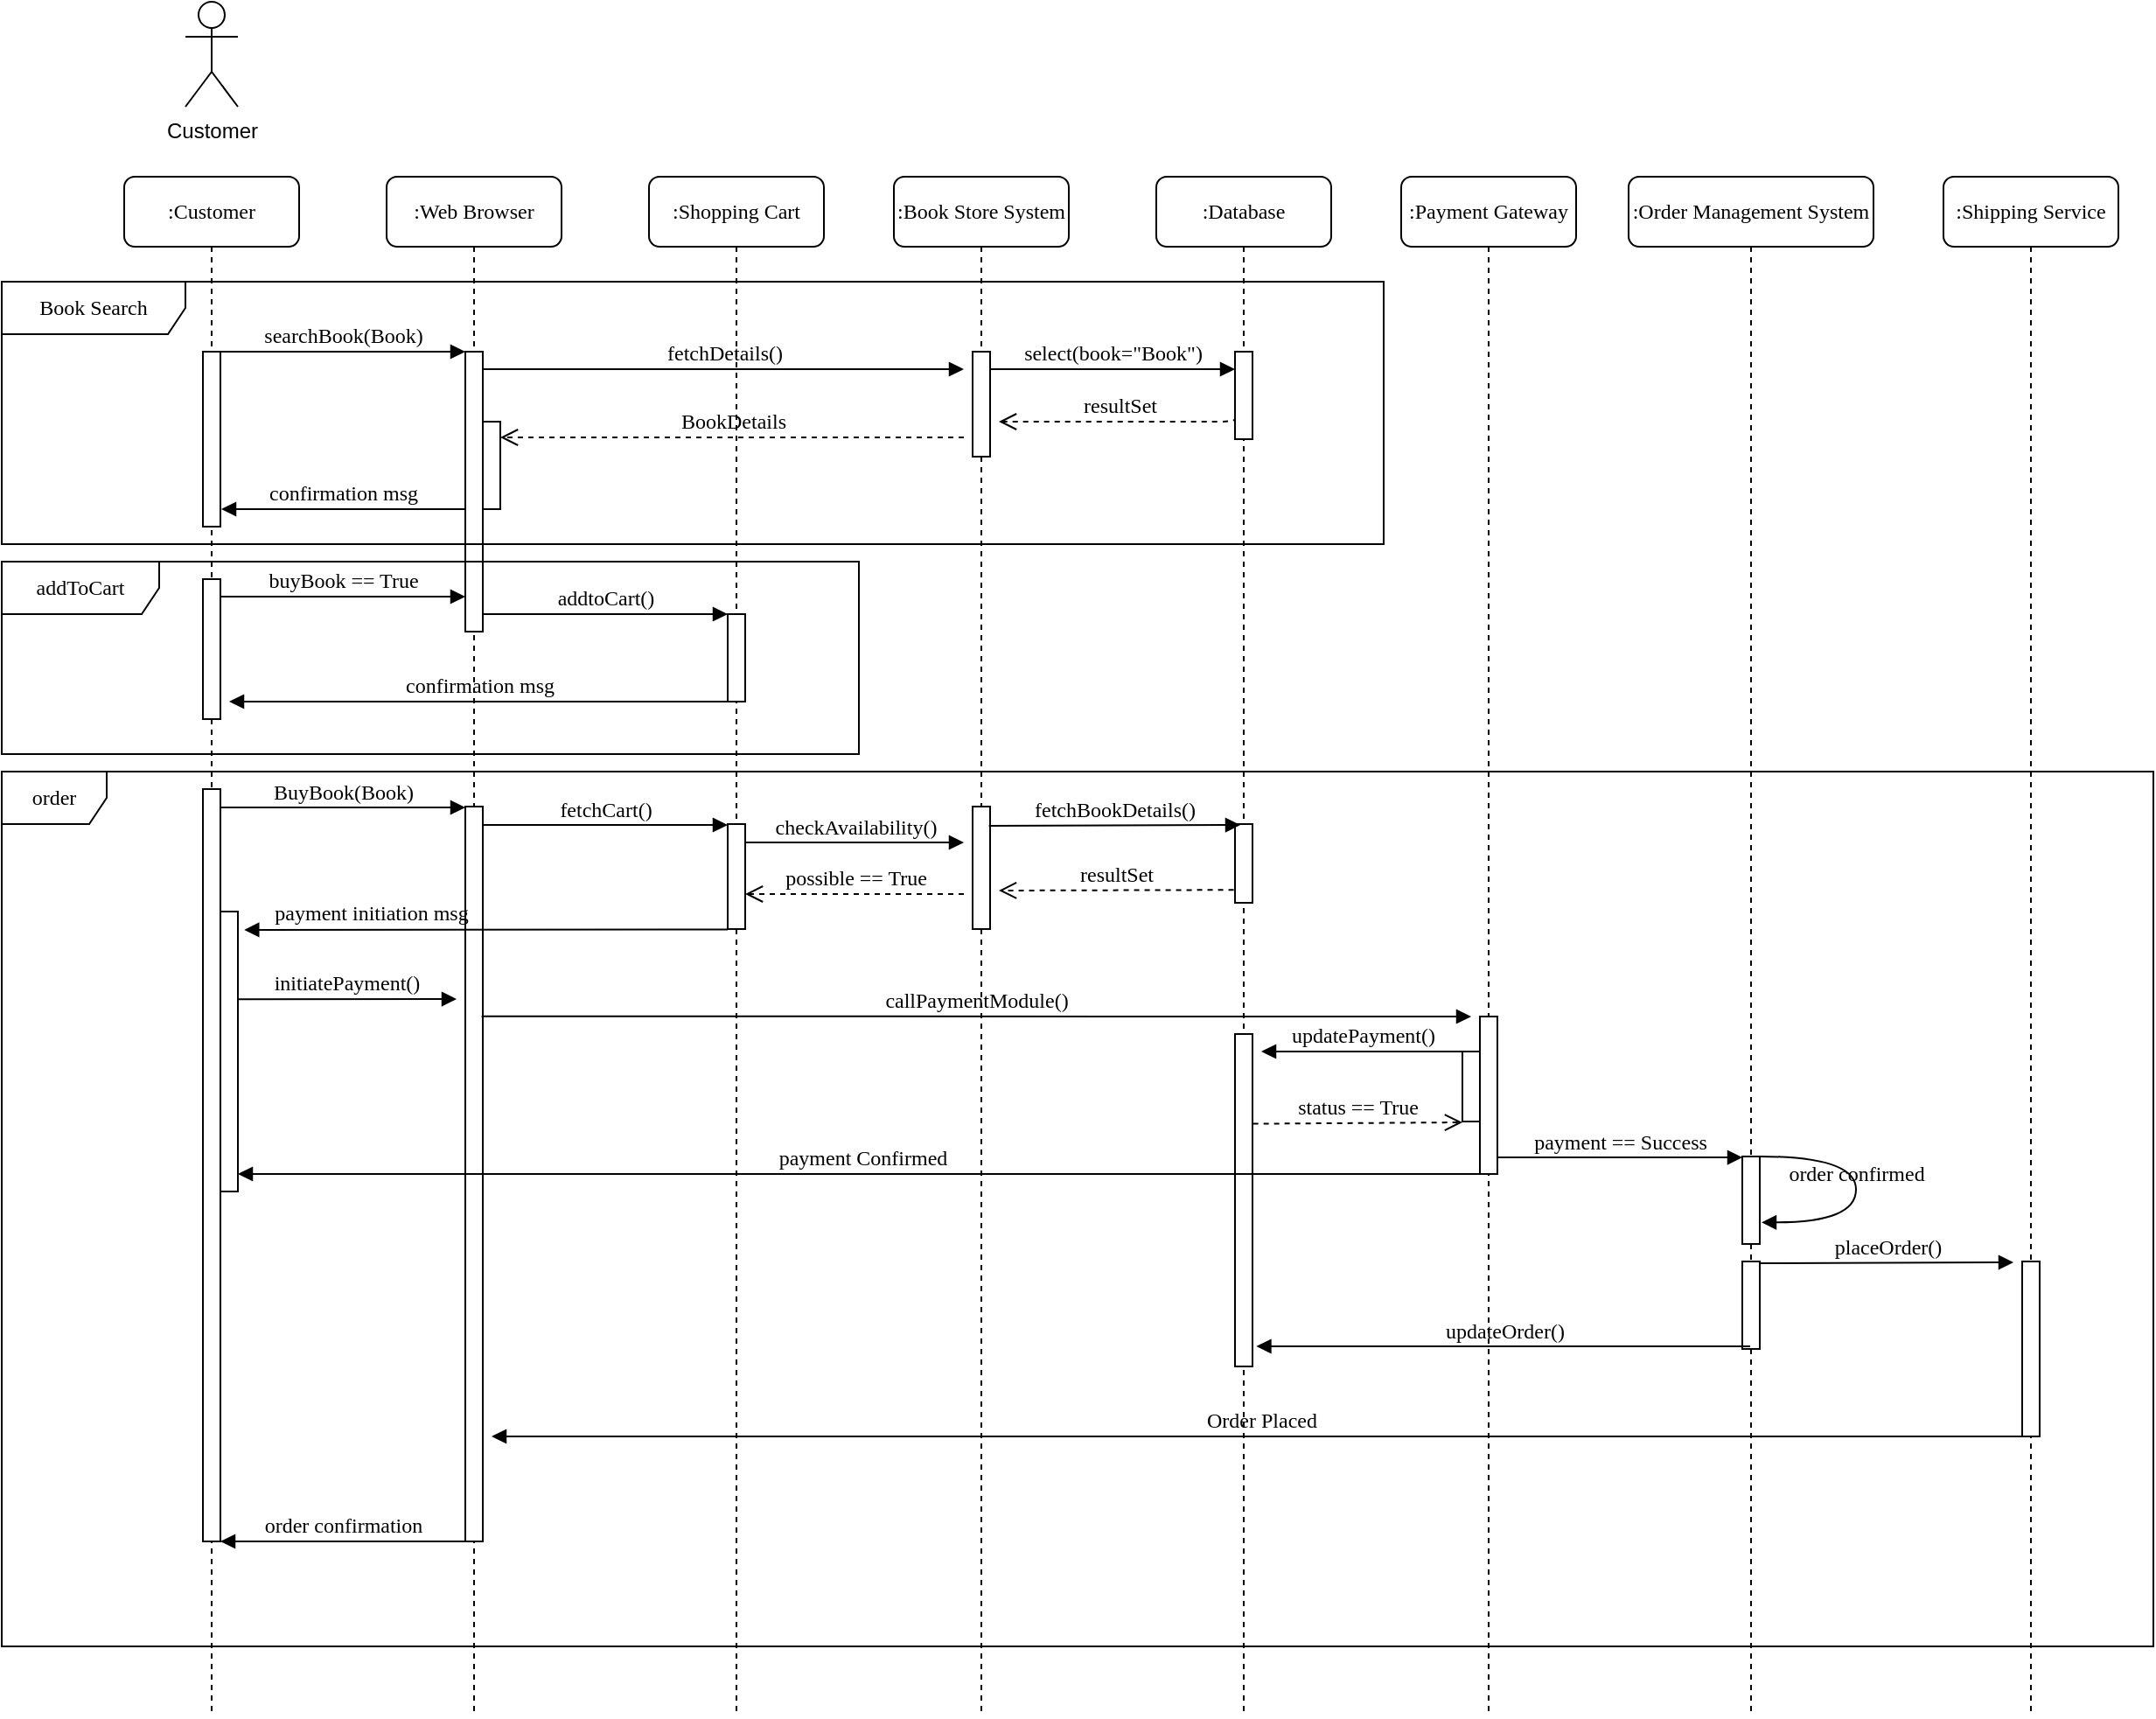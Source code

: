 <mxfile version="26.0.9">
  <diagram name="Page-1" id="13e1069c-82ec-6db2-03f1-153e76fe0fe0">
    <mxGraphModel dx="808" dy="468" grid="1" gridSize="10" guides="1" tooltips="1" connect="1" arrows="1" fold="1" page="1" pageScale="1" pageWidth="1100" pageHeight="850" background="none" math="0" shadow="0">
      <root>
        <mxCell id="0" />
        <mxCell id="1" parent="0" />
        <mxCell id="7baba1c4bc27f4b0-2" value=":Web Browser" style="shape=umlLifeline;perimeter=lifelinePerimeter;whiteSpace=wrap;html=1;container=1;collapsible=0;recursiveResize=0;outlineConnect=0;rounded=1;shadow=0;comic=0;labelBackgroundColor=none;strokeWidth=1;fontFamily=Verdana;fontSize=12;align=center;" parent="1" vertex="1">
          <mxGeometry x="250" y="120" width="100" height="880" as="geometry" />
        </mxCell>
        <mxCell id="7baba1c4bc27f4b0-10" value="" style="html=1;points=[];perimeter=orthogonalPerimeter;rounded=0;shadow=0;comic=0;labelBackgroundColor=none;strokeWidth=1;fontFamily=Verdana;fontSize=12;align=center;" parent="7baba1c4bc27f4b0-2" vertex="1">
          <mxGeometry x="45" y="100" width="10" height="160" as="geometry" />
        </mxCell>
        <mxCell id="bRckZewWIb-9hSz6cfhI-10" value="" style="html=1;points=[];perimeter=orthogonalPerimeter;rounded=0;shadow=0;comic=0;labelBackgroundColor=none;strokeWidth=1;fontFamily=Verdana;fontSize=12;align=center;" vertex="1" parent="7baba1c4bc27f4b0-2">
          <mxGeometry x="55" y="140" width="10" height="50" as="geometry" />
        </mxCell>
        <mxCell id="bRckZewWIb-9hSz6cfhI-14" value="buyBook == True" style="html=1;verticalAlign=bottom;endArrow=block;entryX=0;entryY=0;labelBackgroundColor=none;fontFamily=Verdana;fontSize=12;edgeStyle=elbowEdgeStyle;elbow=vertical;" edge="1" parent="7baba1c4bc27f4b0-2">
          <mxGeometry relative="1" as="geometry">
            <mxPoint x="-95" y="240" as="sourcePoint" />
            <mxPoint x="45" y="240" as="targetPoint" />
          </mxGeometry>
        </mxCell>
        <mxCell id="bRckZewWIb-9hSz6cfhI-21" value="BuyBook(Book)" style="html=1;verticalAlign=bottom;endArrow=block;entryX=0;entryY=0;labelBackgroundColor=none;fontFamily=Verdana;fontSize=12;edgeStyle=elbowEdgeStyle;elbow=vertical;" edge="1" parent="7baba1c4bc27f4b0-2">
          <mxGeometry relative="1" as="geometry">
            <mxPoint x="-95" y="360.47" as="sourcePoint" />
            <mxPoint x="45" y="360.47" as="targetPoint" />
          </mxGeometry>
        </mxCell>
        <mxCell id="bRckZewWIb-9hSz6cfhI-22" value="" style="html=1;points=[];perimeter=orthogonalPerimeter;rounded=0;shadow=0;comic=0;labelBackgroundColor=none;strokeWidth=1;fontFamily=Verdana;fontSize=12;align=center;" vertex="1" parent="7baba1c4bc27f4b0-2">
          <mxGeometry x="45" y="360" width="10" height="420" as="geometry" />
        </mxCell>
        <mxCell id="bRckZewWIb-9hSz6cfhI-53" value="order confirmation" style="html=1;verticalAlign=bottom;endArrow=block;labelBackgroundColor=none;fontFamily=Verdana;fontSize=12;edgeStyle=elbowEdgeStyle;elbow=vertical;" edge="1" parent="7baba1c4bc27f4b0-2">
          <mxGeometry relative="1" as="geometry">
            <mxPoint x="45" y="780" as="sourcePoint" />
            <mxPoint x="-95" y="780" as="targetPoint" />
          </mxGeometry>
        </mxCell>
        <mxCell id="7baba1c4bc27f4b0-3" value=":Shopping Cart" style="shape=umlLifeline;perimeter=lifelinePerimeter;whiteSpace=wrap;html=1;container=1;collapsible=0;recursiveResize=0;outlineConnect=0;rounded=1;shadow=0;comic=0;labelBackgroundColor=none;strokeWidth=1;fontFamily=Verdana;fontSize=12;align=center;" parent="1" vertex="1">
          <mxGeometry x="400" y="120" width="100" height="880" as="geometry" />
        </mxCell>
        <mxCell id="bRckZewWIb-9hSz6cfhI-11" value="BookDetails" style="html=1;verticalAlign=bottom;endArrow=open;dashed=1;endSize=8;labelBackgroundColor=none;fontFamily=Verdana;fontSize=12;edgeStyle=elbowEdgeStyle;elbow=vertical;" edge="1" parent="7baba1c4bc27f4b0-3">
          <mxGeometry relative="1" as="geometry">
            <mxPoint x="-85" y="149" as="targetPoint" />
            <Array as="points" />
            <mxPoint x="180" y="149" as="sourcePoint" />
          </mxGeometry>
        </mxCell>
        <mxCell id="bRckZewWIb-9hSz6cfhI-15" value="addtoCart()" style="html=1;verticalAlign=bottom;endArrow=block;entryX=0;entryY=0;labelBackgroundColor=none;fontFamily=Verdana;fontSize=12;edgeStyle=elbowEdgeStyle;elbow=vertical;" edge="1" parent="7baba1c4bc27f4b0-3">
          <mxGeometry relative="1" as="geometry">
            <mxPoint x="-95" y="250" as="sourcePoint" />
            <mxPoint x="45" y="250" as="targetPoint" />
          </mxGeometry>
        </mxCell>
        <mxCell id="bRckZewWIb-9hSz6cfhI-16" value="" style="html=1;points=[];perimeter=orthogonalPerimeter;rounded=0;shadow=0;comic=0;labelBackgroundColor=none;strokeWidth=1;fontFamily=Verdana;fontSize=12;align=center;" vertex="1" parent="7baba1c4bc27f4b0-3">
          <mxGeometry x="45" y="250" width="10" height="50" as="geometry" />
        </mxCell>
        <mxCell id="bRckZewWIb-9hSz6cfhI-17" value="confirmation msg" style="html=1;verticalAlign=bottom;endArrow=block;labelBackgroundColor=none;fontFamily=Verdana;fontSize=12;edgeStyle=elbowEdgeStyle;elbow=vertical;" edge="1" parent="7baba1c4bc27f4b0-3">
          <mxGeometry relative="1" as="geometry">
            <mxPoint x="45" y="300" as="sourcePoint" />
            <mxPoint x="-240" y="300" as="targetPoint" />
          </mxGeometry>
        </mxCell>
        <mxCell id="bRckZewWIb-9hSz6cfhI-26" value="" style="html=1;points=[];perimeter=orthogonalPerimeter;rounded=0;shadow=0;comic=0;labelBackgroundColor=none;strokeWidth=1;fontFamily=Verdana;fontSize=12;align=center;" vertex="1" parent="7baba1c4bc27f4b0-3">
          <mxGeometry x="45" y="370" width="10" height="60" as="geometry" />
        </mxCell>
        <mxCell id="bRckZewWIb-9hSz6cfhI-29" value="fetchCart()" style="html=1;verticalAlign=bottom;endArrow=block;labelBackgroundColor=none;fontFamily=Verdana;fontSize=12;edgeStyle=elbowEdgeStyle;elbow=vertical;" edge="1" parent="7baba1c4bc27f4b0-3" source="bRckZewWIb-9hSz6cfhI-22">
          <mxGeometry relative="1" as="geometry">
            <mxPoint x="-50" y="370" as="sourcePoint" />
            <mxPoint x="45" y="370.32" as="targetPoint" />
          </mxGeometry>
        </mxCell>
        <mxCell id="bRckZewWIb-9hSz6cfhI-36" value="payment initiation msg" style="html=1;verticalAlign=bottom;endArrow=block;labelBackgroundColor=none;fontFamily=Verdana;fontSize=12;edgeStyle=elbowEdgeStyle;elbow=vertical;entryX=1.363;entryY=0.066;entryDx=0;entryDy=0;entryPerimeter=0;" edge="1" parent="7baba1c4bc27f4b0-3" target="bRckZewWIb-9hSz6cfhI-38">
          <mxGeometry x="0.475" y="-1" relative="1" as="geometry">
            <mxPoint x="45" y="430.2" as="sourcePoint" />
            <mxPoint x="-180" y="430" as="targetPoint" />
            <mxPoint as="offset" />
          </mxGeometry>
        </mxCell>
        <mxCell id="7baba1c4bc27f4b0-4" value=":Book Store System" style="shape=umlLifeline;perimeter=lifelinePerimeter;whiteSpace=wrap;html=1;container=1;collapsible=0;recursiveResize=0;outlineConnect=0;rounded=1;shadow=0;comic=0;labelBackgroundColor=none;strokeWidth=1;fontFamily=Verdana;fontSize=12;align=center;" parent="1" vertex="1">
          <mxGeometry x="540" y="120" width="100" height="880" as="geometry" />
        </mxCell>
        <mxCell id="bRckZewWIb-9hSz6cfhI-5" value="" style="html=1;points=[];perimeter=orthogonalPerimeter;rounded=0;shadow=0;comic=0;labelBackgroundColor=none;strokeWidth=1;fontFamily=Verdana;fontSize=12;align=center;" vertex="1" parent="7baba1c4bc27f4b0-4">
          <mxGeometry x="45" y="100" width="10" height="60" as="geometry" />
        </mxCell>
        <mxCell id="bRckZewWIb-9hSz6cfhI-7" value="select(book=&quot;Book&quot;)" style="html=1;verticalAlign=bottom;endArrow=block;entryX=0;entryY=0;labelBackgroundColor=none;fontFamily=Verdana;fontSize=12;edgeStyle=elbowEdgeStyle;elbow=vertical;" edge="1" parent="7baba1c4bc27f4b0-4">
          <mxGeometry relative="1" as="geometry">
            <mxPoint x="55" y="110" as="sourcePoint" />
            <mxPoint x="195" y="110" as="targetPoint" />
          </mxGeometry>
        </mxCell>
        <mxCell id="bRckZewWIb-9hSz6cfhI-25" value="" style="html=1;points=[];perimeter=orthogonalPerimeter;rounded=0;shadow=0;comic=0;labelBackgroundColor=none;strokeWidth=1;fontFamily=Verdana;fontSize=12;align=center;" vertex="1" parent="7baba1c4bc27f4b0-4">
          <mxGeometry x="45" y="360" width="10" height="70" as="geometry" />
        </mxCell>
        <mxCell id="7baba1c4bc27f4b0-5" value=":Shipping Service" style="shape=umlLifeline;perimeter=lifelinePerimeter;whiteSpace=wrap;html=1;container=1;collapsible=0;recursiveResize=0;outlineConnect=0;rounded=1;shadow=0;comic=0;labelBackgroundColor=none;strokeWidth=1;fontFamily=Verdana;fontSize=12;align=center;" parent="1" vertex="1">
          <mxGeometry x="1140" y="120" width="100" height="880" as="geometry" />
        </mxCell>
        <mxCell id="bRckZewWIb-9hSz6cfhI-50" value="placeOrder()" style="html=1;verticalAlign=bottom;endArrow=block;labelBackgroundColor=none;fontFamily=Verdana;fontSize=12;edgeStyle=elbowEdgeStyle;elbow=vertical;exitX=1.048;exitY=0.895;exitDx=0;exitDy=0;exitPerimeter=0;" edge="1" parent="7baba1c4bc27f4b0-5">
          <mxGeometry relative="1" as="geometry">
            <mxPoint x="-105" y="621" as="sourcePoint" />
            <mxPoint x="40" y="620" as="targetPoint" />
            <Array as="points" />
          </mxGeometry>
        </mxCell>
        <mxCell id="bRckZewWIb-9hSz6cfhI-28" value="" style="html=1;points=[];perimeter=orthogonalPerimeter;rounded=0;shadow=0;comic=0;labelBackgroundColor=none;strokeWidth=1;fontFamily=Verdana;fontSize=12;align=center;" vertex="1" parent="7baba1c4bc27f4b0-5">
          <mxGeometry x="45" y="620" width="10" height="100" as="geometry" />
        </mxCell>
        <mxCell id="7baba1c4bc27f4b0-6" value=":Database" style="shape=umlLifeline;perimeter=lifelinePerimeter;whiteSpace=wrap;html=1;container=1;collapsible=0;recursiveResize=0;outlineConnect=0;rounded=1;shadow=0;comic=0;labelBackgroundColor=none;strokeWidth=1;fontFamily=Verdana;fontSize=12;align=center;" parent="1" vertex="1">
          <mxGeometry x="690" y="120" width="100" height="880" as="geometry" />
        </mxCell>
        <mxCell id="bRckZewWIb-9hSz6cfhI-8" value="" style="html=1;points=[];perimeter=orthogonalPerimeter;rounded=0;shadow=0;comic=0;labelBackgroundColor=none;strokeWidth=1;fontFamily=Verdana;fontSize=12;align=center;" vertex="1" parent="7baba1c4bc27f4b0-6">
          <mxGeometry x="45" y="100" width="10" height="50" as="geometry" />
        </mxCell>
        <mxCell id="bRckZewWIb-9hSz6cfhI-9" value="resultSet" style="html=1;verticalAlign=bottom;endArrow=open;dashed=1;endSize=8;labelBackgroundColor=none;fontFamily=Verdana;fontSize=12;edgeStyle=elbowEdgeStyle;elbow=vertical;" edge="1" parent="7baba1c4bc27f4b0-6">
          <mxGeometry relative="1" as="geometry">
            <mxPoint x="-90" y="140" as="targetPoint" />
            <Array as="points">
              <mxPoint x="-100" y="140" />
            </Array>
            <mxPoint x="45" y="137" as="sourcePoint" />
          </mxGeometry>
        </mxCell>
        <mxCell id="bRckZewWIb-9hSz6cfhI-24" value="" style="html=1;points=[];perimeter=orthogonalPerimeter;rounded=0;shadow=0;comic=0;labelBackgroundColor=none;strokeWidth=1;fontFamily=Verdana;fontSize=12;align=center;" vertex="1" parent="7baba1c4bc27f4b0-6">
          <mxGeometry x="45" y="370" width="10" height="45" as="geometry" />
        </mxCell>
        <mxCell id="bRckZewWIb-9hSz6cfhI-42" value="" style="html=1;points=[];perimeter=orthogonalPerimeter;rounded=0;shadow=0;comic=0;labelBackgroundColor=none;strokeWidth=1;fontFamily=Verdana;fontSize=12;align=center;" vertex="1" parent="7baba1c4bc27f4b0-6">
          <mxGeometry x="45" y="490" width="10" height="190" as="geometry" />
        </mxCell>
        <mxCell id="bRckZewWIb-9hSz6cfhI-52" value="Order Placed" style="html=1;verticalAlign=bottom;endArrow=block;labelBackgroundColor=none;fontFamily=Verdana;fontSize=12;edgeStyle=elbowEdgeStyle;elbow=vertical;" edge="1" parent="7baba1c4bc27f4b0-6">
          <mxGeometry relative="1" as="geometry">
            <mxPoint x="499.5" y="720" as="sourcePoint" />
            <mxPoint x="-380" y="720" as="targetPoint" />
          </mxGeometry>
        </mxCell>
        <mxCell id="7baba1c4bc27f4b0-7" value=":Payment Gateway" style="shape=umlLifeline;perimeter=lifelinePerimeter;whiteSpace=wrap;html=1;container=1;collapsible=0;recursiveResize=0;outlineConnect=0;rounded=1;shadow=0;comic=0;labelBackgroundColor=none;strokeWidth=1;fontFamily=Verdana;fontSize=12;align=center;" parent="1" vertex="1">
          <mxGeometry x="830" y="120" width="100" height="880" as="geometry" />
        </mxCell>
        <mxCell id="bRckZewWIb-9hSz6cfhI-23" value="" style="html=1;points=[];perimeter=orthogonalPerimeter;rounded=0;shadow=0;comic=0;labelBackgroundColor=none;strokeWidth=1;fontFamily=Verdana;fontSize=12;align=center;" vertex="1" parent="7baba1c4bc27f4b0-7">
          <mxGeometry x="45" y="480" width="10" height="90" as="geometry" />
        </mxCell>
        <mxCell id="bRckZewWIb-9hSz6cfhI-41" value="" style="html=1;points=[];perimeter=orthogonalPerimeter;rounded=0;shadow=0;comic=0;labelBackgroundColor=none;strokeWidth=1;fontFamily=Verdana;fontSize=12;align=center;" vertex="1" parent="7baba1c4bc27f4b0-7">
          <mxGeometry x="35" y="500" width="10" height="40" as="geometry" />
        </mxCell>
        <mxCell id="bRckZewWIb-9hSz6cfhI-43" value="updatePayment()" style="html=1;verticalAlign=bottom;endArrow=block;labelBackgroundColor=none;fontFamily=Verdana;fontSize=12;edgeStyle=elbowEdgeStyle;elbow=vertical;entryX=1.5;entryY=0.053;entryDx=0;entryDy=0;entryPerimeter=0;" edge="1" parent="7baba1c4bc27f4b0-7" target="bRckZewWIb-9hSz6cfhI-42">
          <mxGeometry relative="1" as="geometry">
            <mxPoint x="35" y="500" as="sourcePoint" />
            <mxPoint x="-80" y="500" as="targetPoint" />
          </mxGeometry>
        </mxCell>
        <mxCell id="bRckZewWIb-9hSz6cfhI-46" value="status == True" style="html=1;verticalAlign=bottom;endArrow=open;dashed=1;endSize=8;labelBackgroundColor=none;fontFamily=Verdana;fontSize=12;edgeStyle=elbowEdgeStyle;elbow=vertical;exitX=1.033;exitY=0.27;exitDx=0;exitDy=0;exitPerimeter=0;" edge="1" parent="7baba1c4bc27f4b0-7" source="bRckZewWIb-9hSz6cfhI-42">
          <mxGeometry relative="1" as="geometry">
            <mxPoint x="35" y="540" as="targetPoint" />
            <Array as="points" />
            <mxPoint x="-30" y="540" as="sourcePoint" />
          </mxGeometry>
        </mxCell>
        <mxCell id="7baba1c4bc27f4b0-8" value=":Customer" style="shape=umlLifeline;perimeter=lifelinePerimeter;whiteSpace=wrap;html=1;container=1;collapsible=0;recursiveResize=0;outlineConnect=0;rounded=1;shadow=0;comic=0;labelBackgroundColor=none;strokeWidth=1;fontFamily=Verdana;fontSize=12;align=center;" parent="1" vertex="1">
          <mxGeometry x="100" y="120" width="100" height="880" as="geometry" />
        </mxCell>
        <mxCell id="7baba1c4bc27f4b0-9" value="" style="html=1;points=[];perimeter=orthogonalPerimeter;rounded=0;shadow=0;comic=0;labelBackgroundColor=none;strokeWidth=1;fontFamily=Verdana;fontSize=12;align=center;" parent="7baba1c4bc27f4b0-8" vertex="1">
          <mxGeometry x="45" y="100" width="10" height="100" as="geometry" />
        </mxCell>
        <mxCell id="bRckZewWIb-9hSz6cfhI-20" value="" style="html=1;points=[];perimeter=orthogonalPerimeter;rounded=0;shadow=0;comic=0;labelBackgroundColor=none;strokeWidth=1;fontFamily=Verdana;fontSize=12;align=center;" vertex="1" parent="7baba1c4bc27f4b0-8">
          <mxGeometry x="45" y="350" width="10" height="430" as="geometry" />
        </mxCell>
        <mxCell id="bRckZewWIb-9hSz6cfhI-38" value="" style="html=1;points=[];perimeter=orthogonalPerimeter;rounded=0;shadow=0;comic=0;labelBackgroundColor=none;strokeWidth=1;fontFamily=Verdana;fontSize=12;align=center;" vertex="1" parent="7baba1c4bc27f4b0-8">
          <mxGeometry x="55" y="420" width="10" height="160" as="geometry" />
        </mxCell>
        <mxCell id="bRckZewWIb-9hSz6cfhI-37" value="initiatePayment()" style="html=1;verticalAlign=bottom;endArrow=block;labelBackgroundColor=none;fontFamily=Verdana;fontSize=12;edgeStyle=elbowEdgeStyle;elbow=vertical;" edge="1" parent="7baba1c4bc27f4b0-8">
          <mxGeometry relative="1" as="geometry">
            <mxPoint x="65" y="470.11" as="sourcePoint" />
            <mxPoint x="190" y="470" as="targetPoint" />
          </mxGeometry>
        </mxCell>
        <mxCell id="7baba1c4bc27f4b0-11" value="searchBook(Book)" style="html=1;verticalAlign=bottom;endArrow=block;entryX=0;entryY=0;labelBackgroundColor=none;fontFamily=Verdana;fontSize=12;edgeStyle=elbowEdgeStyle;elbow=vertical;" parent="1" source="7baba1c4bc27f4b0-9" target="7baba1c4bc27f4b0-10" edge="1">
          <mxGeometry relative="1" as="geometry">
            <mxPoint x="220" y="230" as="sourcePoint" />
          </mxGeometry>
        </mxCell>
        <mxCell id="bRckZewWIb-9hSz6cfhI-1" value="Customer" style="shape=umlActor;verticalLabelPosition=bottom;verticalAlign=top;html=1;outlineConnect=0;" vertex="1" parent="1">
          <mxGeometry x="135" y="20" width="30" height="60" as="geometry" />
        </mxCell>
        <mxCell id="bRckZewWIb-9hSz6cfhI-2" value=":Order Management System" style="shape=umlLifeline;perimeter=lifelinePerimeter;whiteSpace=wrap;html=1;container=1;collapsible=0;recursiveResize=0;outlineConnect=0;rounded=1;shadow=0;comic=0;labelBackgroundColor=none;strokeWidth=1;fontFamily=Verdana;fontSize=12;align=center;" vertex="1" parent="1">
          <mxGeometry x="960" y="120" width="140" height="880" as="geometry" />
        </mxCell>
        <mxCell id="bRckZewWIb-9hSz6cfhI-47" value="payment == Success" style="html=1;verticalAlign=bottom;endArrow=block;labelBackgroundColor=none;fontFamily=Verdana;fontSize=12;edgeStyle=elbowEdgeStyle;elbow=vertical;exitX=1.048;exitY=0.895;exitDx=0;exitDy=0;exitPerimeter=0;" edge="1" parent="bRckZewWIb-9hSz6cfhI-2" source="bRckZewWIb-9hSz6cfhI-23">
          <mxGeometry relative="1" as="geometry">
            <mxPoint x="-70" y="560" as="sourcePoint" />
            <mxPoint x="65" y="560" as="targetPoint" />
            <Array as="points" />
          </mxGeometry>
        </mxCell>
        <mxCell id="7baba1c4bc27f4b0-35" value="order confirmed" style="html=1;verticalAlign=bottom;endArrow=block;labelBackgroundColor=none;fontFamily=Verdana;fontSize=12;elbow=vertical;edgeStyle=orthogonalEdgeStyle;curved=1;entryX=1.1;entryY=0.753;entryPerimeter=0;exitX=1.038;exitY=0.345;exitPerimeter=0;entryDx=0;entryDy=0;" parent="bRckZewWIb-9hSz6cfhI-2" target="bRckZewWIb-9hSz6cfhI-27" edge="1">
          <mxGeometry relative="1" as="geometry">
            <mxPoint x="75" y="560" as="sourcePoint" />
            <mxPoint x="79.62" y="597.92" as="targetPoint" />
            <Array as="points">
              <mxPoint x="130" y="560" />
              <mxPoint x="130" y="598" />
            </Array>
          </mxGeometry>
        </mxCell>
        <mxCell id="bRckZewWIb-9hSz6cfhI-49" value="" style="html=1;points=[];perimeter=orthogonalPerimeter;rounded=0;shadow=0;comic=0;labelBackgroundColor=none;strokeWidth=1;fontFamily=Verdana;fontSize=12;align=center;" vertex="1" parent="bRckZewWIb-9hSz6cfhI-2">
          <mxGeometry x="65" y="620" width="10" height="50" as="geometry" />
        </mxCell>
        <mxCell id="7baba1c4bc27f4b0-14" value="fetchDetails()" style="html=1;verticalAlign=bottom;endArrow=block;labelBackgroundColor=none;fontFamily=Verdana;fontSize=12;edgeStyle=elbowEdgeStyle;elbow=vertical;" parent="1" edge="1">
          <mxGeometry relative="1" as="geometry">
            <mxPoint x="305" y="230" as="sourcePoint" />
            <mxPoint x="580" y="230" as="targetPoint" />
          </mxGeometry>
        </mxCell>
        <mxCell id="bRckZewWIb-9hSz6cfhI-12" value="confirmation msg" style="html=1;verticalAlign=bottom;endArrow=block;labelBackgroundColor=none;fontFamily=Verdana;fontSize=12;edgeStyle=elbowEdgeStyle;elbow=vertical;" edge="1" parent="1">
          <mxGeometry relative="1" as="geometry">
            <mxPoint x="295" y="310" as="sourcePoint" />
            <mxPoint x="155.5" y="310" as="targetPoint" />
          </mxGeometry>
        </mxCell>
        <mxCell id="bRckZewWIb-9hSz6cfhI-13" value="Book Search" style="shape=umlFrame;whiteSpace=wrap;html=1;pointerEvents=0;fontFamily=Verdana;fontSize=12;fontColor=default;labelBackgroundColor=none;width=105;height=30;" vertex="1" parent="1">
          <mxGeometry x="30" y="180" width="790" height="150" as="geometry" />
        </mxCell>
        <mxCell id="bRckZewWIb-9hSz6cfhI-18" value="addToCart" style="shape=umlFrame;whiteSpace=wrap;html=1;pointerEvents=0;fontFamily=Verdana;fontSize=12;fontColor=default;labelBackgroundColor=none;width=90;height=30;" vertex="1" parent="1">
          <mxGeometry x="30" y="340" width="490" height="110" as="geometry" />
        </mxCell>
        <mxCell id="bRckZewWIb-9hSz6cfhI-19" value="" style="html=1;points=[];perimeter=orthogonalPerimeter;rounded=0;shadow=0;comic=0;labelBackgroundColor=none;strokeWidth=1;fontFamily=Verdana;fontSize=12;align=center;" vertex="1" parent="1">
          <mxGeometry x="145" y="350" width="10" height="80" as="geometry" />
        </mxCell>
        <mxCell id="bRckZewWIb-9hSz6cfhI-30" value="fetchBookDetails()" style="html=1;verticalAlign=bottom;endArrow=block;labelBackgroundColor=none;fontFamily=Verdana;fontSize=12;edgeStyle=elbowEdgeStyle;elbow=vertical;exitX=0.933;exitY=0.157;exitDx=0;exitDy=0;exitPerimeter=0;entryX=0.3;entryY=0;entryDx=0;entryDy=0;entryPerimeter=0;" edge="1" parent="1" source="bRckZewWIb-9hSz6cfhI-25" target="bRckZewWIb-9hSz6cfhI-24">
          <mxGeometry relative="1" as="geometry">
            <mxPoint x="600" y="490" as="sourcePoint" />
            <mxPoint x="730" y="490" as="targetPoint" />
          </mxGeometry>
        </mxCell>
        <mxCell id="bRckZewWIb-9hSz6cfhI-32" value="checkAvailability()" style="html=1;verticalAlign=bottom;endArrow=block;labelBackgroundColor=none;fontFamily=Verdana;fontSize=12;edgeStyle=elbowEdgeStyle;elbow=vertical;exitX=1.015;exitY=0.175;exitDx=0;exitDy=0;exitPerimeter=0;" edge="1" parent="1" source="bRckZewWIb-9hSz6cfhI-26">
          <mxGeometry relative="1" as="geometry">
            <mxPoint x="460" y="500" as="sourcePoint" />
            <mxPoint x="580" y="500" as="targetPoint" />
          </mxGeometry>
        </mxCell>
        <mxCell id="bRckZewWIb-9hSz6cfhI-31" value="resultSet" style="html=1;verticalAlign=bottom;endArrow=open;dashed=1;endSize=8;labelBackgroundColor=none;fontFamily=Verdana;fontSize=12;edgeStyle=elbowEdgeStyle;elbow=vertical;exitX=-0.071;exitY=0.836;exitDx=0;exitDy=0;exitPerimeter=0;" edge="1" parent="1" source="bRckZewWIb-9hSz6cfhI-24">
          <mxGeometry relative="1" as="geometry">
            <mxPoint x="600" y="528" as="targetPoint" />
            <Array as="points">
              <mxPoint x="670" y="528" />
            </Array>
            <mxPoint x="735" y="490" as="sourcePoint" />
          </mxGeometry>
        </mxCell>
        <mxCell id="bRckZewWIb-9hSz6cfhI-35" value="possible == True" style="html=1;verticalAlign=bottom;endArrow=open;dashed=1;endSize=8;labelBackgroundColor=none;fontFamily=Verdana;fontSize=12;edgeStyle=elbowEdgeStyle;elbow=vertical;" edge="1" parent="1">
          <mxGeometry relative="1" as="geometry">
            <mxPoint x="455.002" y="530" as="targetPoint" />
            <Array as="points">
              <mxPoint x="500.91" y="530" />
            </Array>
            <mxPoint x="580" y="530" as="sourcePoint" />
          </mxGeometry>
        </mxCell>
        <mxCell id="bRckZewWIb-9hSz6cfhI-40" value="callPaymentModule()" style="html=1;verticalAlign=bottom;endArrow=block;labelBackgroundColor=none;fontFamily=Verdana;fontSize=12;edgeStyle=elbowEdgeStyle;elbow=vertical;exitX=0.931;exitY=0.246;exitDx=0;exitDy=0;exitPerimeter=0;" edge="1" parent="1">
          <mxGeometry relative="1" as="geometry">
            <mxPoint x="304.31" y="599.84" as="sourcePoint" />
            <mxPoint x="870" y="600" as="targetPoint" />
          </mxGeometry>
        </mxCell>
        <mxCell id="bRckZewWIb-9hSz6cfhI-27" value="" style="html=1;points=[];perimeter=orthogonalPerimeter;rounded=0;shadow=0;comic=0;labelBackgroundColor=none;strokeWidth=1;fontFamily=Verdana;fontSize=12;align=center;" vertex="1" parent="1">
          <mxGeometry x="1025" y="680" width="10" height="50" as="geometry" />
        </mxCell>
        <mxCell id="bRckZewWIb-9hSz6cfhI-48" value="payment Confirmed" style="html=1;verticalAlign=bottom;endArrow=block;labelBackgroundColor=none;fontFamily=Verdana;fontSize=12;edgeStyle=elbowEdgeStyle;elbow=vertical;" edge="1" parent="1" source="7baba1c4bc27f4b0-7">
          <mxGeometry relative="1" as="geometry">
            <mxPoint x="830" y="690.08" as="sourcePoint" />
            <mxPoint x="165" y="690" as="targetPoint" />
          </mxGeometry>
        </mxCell>
        <mxCell id="bRckZewWIb-9hSz6cfhI-51" value="updateOrder()" style="html=1;verticalAlign=bottom;endArrow=block;labelBackgroundColor=none;fontFamily=Verdana;fontSize=12;edgeStyle=elbowEdgeStyle;elbow=vertical;entryX=1.221;entryY=0.939;entryDx=0;entryDy=0;entryPerimeter=0;" edge="1" parent="1" source="bRckZewWIb-9hSz6cfhI-2" target="bRckZewWIb-9hSz6cfhI-42">
          <mxGeometry relative="1" as="geometry">
            <mxPoint x="945" y="790.36" as="sourcePoint" />
            <mxPoint x="790" y="790" as="targetPoint" />
          </mxGeometry>
        </mxCell>
        <mxCell id="bRckZewWIb-9hSz6cfhI-54" value="order" style="shape=umlFrame;whiteSpace=wrap;html=1;pointerEvents=0;fontFamily=Verdana;fontSize=12;fontColor=default;labelBackgroundColor=none;" vertex="1" parent="1">
          <mxGeometry x="30" y="460" width="1230" height="500" as="geometry" />
        </mxCell>
      </root>
    </mxGraphModel>
  </diagram>
</mxfile>
